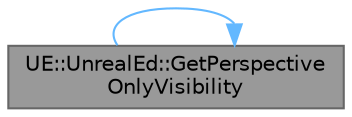 digraph "UE::UnrealEd::GetPerspectiveOnlyVisibility"
{
 // INTERACTIVE_SVG=YES
 // LATEX_PDF_SIZE
  bgcolor="transparent";
  edge [fontname=Helvetica,fontsize=10,labelfontname=Helvetica,labelfontsize=10];
  node [fontname=Helvetica,fontsize=10,shape=box,height=0.2,width=0.4];
  rankdir="LR";
  Node1 [id="Node000001",label="UE::UnrealEd::GetPerspective\lOnlyVisibility",height=0.2,width=0.4,color="gray40", fillcolor="grey60", style="filled", fontcolor="black",tooltip="Returns Visible if the provided Viewport Client is in perspective view, Collapsed if not."];
  Node1 -> Node1 [id="edge1_Node000001_Node000001",color="steelblue1",style="solid",tooltip=" "];
}
